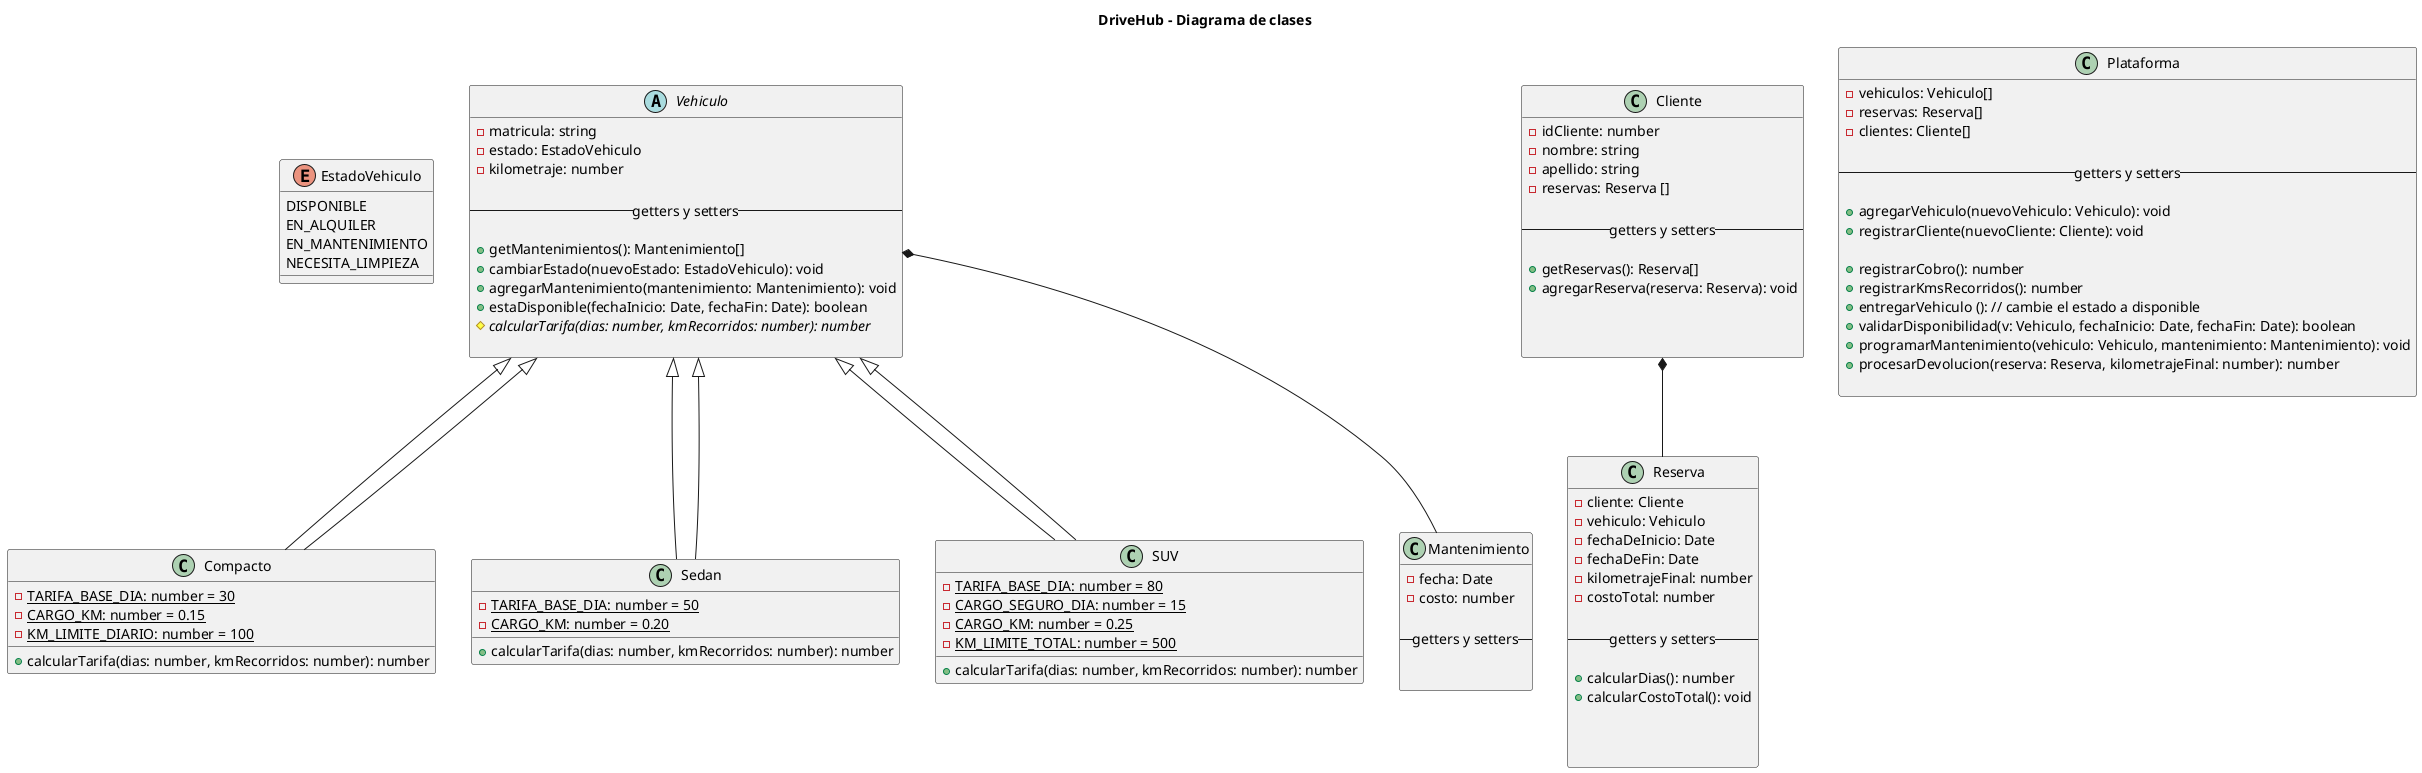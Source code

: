 @startuml

title DriveHub - Diagrama de clases

' Enumeracion de estado vehiculo
enum EstadoVehiculo {
    DISPONIBLE
    EN_ALQUILER
    EN_MANTENIMIENTO
    NECESITA_LIMPIEZA
}

abstract class Vehiculo {
    - matricula: string
    - estado: EstadoVehiculo
    - kilometraje: number
    
    -- getters y setters --

    + getMantenimientos(): Mantenimiento[]
    + cambiarEstado(nuevoEstado: EstadoVehiculo): void
    + agregarMantenimiento(mantenimiento: Mantenimiento): void
    + estaDisponible(fechaInicio: Date, fechaFin: Date): boolean
    # {abstract} calcularTarifa(dias: number, kmRecorridos: number): number
    
}

class Compacto extends Vehiculo {
    - {static} TARIFA_BASE_DIA: number = 30
    - {static} CARGO_KM: number = 0.15
    - {static} KM_LIMITE_DIARIO: number = 100 

    + calcularTarifa(dias: number, kmRecorridos: number): number        
}

class Sedan extends Vehiculo {
    - {static} TARIFA_BASE_DIA: number = 50
    - {static} CARGO_KM: number = 0.20

    + calcularTarifa(dias: number, kmRecorridos: number): number
}


class SUV extends Vehiculo {
    - {static} TARIFA_BASE_DIA: number = 80
    - {static} CARGO_SEGURO_DIA: number = 15
    - {static} CARGO_KM: number = 0.25
    - {static} KM_LIMITE_TOTAL: number = 500

    + calcularTarifa(dias: number, kmRecorridos: number): number
}


class Cliente {
    - idCliente: number
    - nombre: string
    - apellido: string
    - reservas: Reserva []

    -- getters y setters --

    + getReservas(): Reserva[]
    + agregarReserva(reserva: Reserva): void



}

class Reserva {
    - cliente: Cliente
    - vehiculo: Vehiculo
    - fechaDeInicio: Date
    - fechaDeFin: Date
    - kilometrajeFinal: number
    - costoTotal: number

    -- getters y setters --

    + calcularDias(): number
'    + calcularKilometrosRecorridos(): number
    + calcularCostoTotal(): void



}

class Mantenimiento {
    - fecha: Date
    - costo: number
    
    -- getters y setters --


}

class Plataforma {
    - vehiculos: Vehiculo[]
    - reservas: Reserva[]
    - clientes: Cliente[]

    -- getters y setters --

    + agregarVehiculo(nuevoVehiculo: Vehiculo): void
    + registrarCliente(nuevoCliente: Cliente): void

    + registrarCobro(): number
    + registrarKmsRecorridos(): number
    + entregarVehiculo (): // cambie el estado a disponible
    + validarDisponibilidad(v: Vehiculo, fechaInicio: Date, fechaFin: Date): boolean
    + programarMantenimiento(vehiculo: Vehiculo, mantenimiento: Mantenimiento): void
    + procesarDevolucion(reserva: Reserva, kilometrajeFinal: number): number

}



' Relaciones de herencia
Vehiculo <|-- Compacto
Vehiculo <|-- Sedan
Vehiculo <|-- SUV

' Relaciones de composición
Vehiculo *-- Mantenimiento
Cliente *-- Reserva









' Notas



@enduml